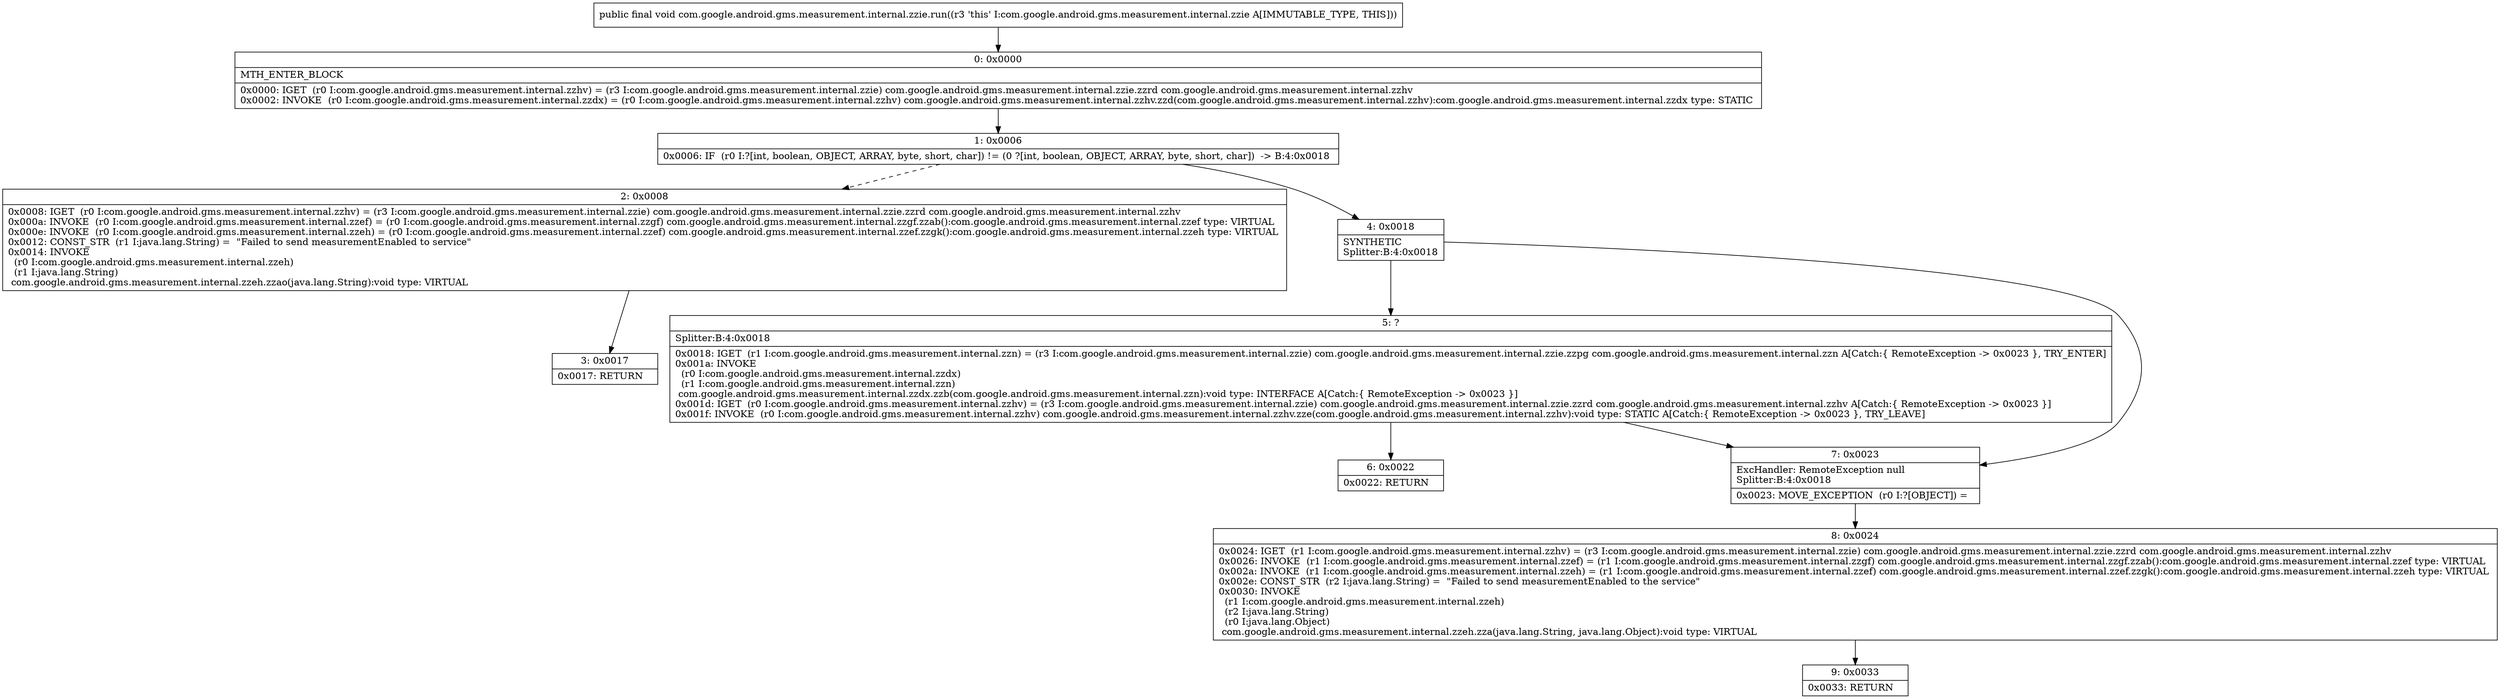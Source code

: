 digraph "CFG forcom.google.android.gms.measurement.internal.zzie.run()V" {
Node_0 [shape=record,label="{0\:\ 0x0000|MTH_ENTER_BLOCK\l|0x0000: IGET  (r0 I:com.google.android.gms.measurement.internal.zzhv) = (r3 I:com.google.android.gms.measurement.internal.zzie) com.google.android.gms.measurement.internal.zzie.zzrd com.google.android.gms.measurement.internal.zzhv \l0x0002: INVOKE  (r0 I:com.google.android.gms.measurement.internal.zzdx) = (r0 I:com.google.android.gms.measurement.internal.zzhv) com.google.android.gms.measurement.internal.zzhv.zzd(com.google.android.gms.measurement.internal.zzhv):com.google.android.gms.measurement.internal.zzdx type: STATIC \l}"];
Node_1 [shape=record,label="{1\:\ 0x0006|0x0006: IF  (r0 I:?[int, boolean, OBJECT, ARRAY, byte, short, char]) != (0 ?[int, boolean, OBJECT, ARRAY, byte, short, char])  \-\> B:4:0x0018 \l}"];
Node_2 [shape=record,label="{2\:\ 0x0008|0x0008: IGET  (r0 I:com.google.android.gms.measurement.internal.zzhv) = (r3 I:com.google.android.gms.measurement.internal.zzie) com.google.android.gms.measurement.internal.zzie.zzrd com.google.android.gms.measurement.internal.zzhv \l0x000a: INVOKE  (r0 I:com.google.android.gms.measurement.internal.zzef) = (r0 I:com.google.android.gms.measurement.internal.zzgf) com.google.android.gms.measurement.internal.zzgf.zzab():com.google.android.gms.measurement.internal.zzef type: VIRTUAL \l0x000e: INVOKE  (r0 I:com.google.android.gms.measurement.internal.zzeh) = (r0 I:com.google.android.gms.measurement.internal.zzef) com.google.android.gms.measurement.internal.zzef.zzgk():com.google.android.gms.measurement.internal.zzeh type: VIRTUAL \l0x0012: CONST_STR  (r1 I:java.lang.String) =  \"Failed to send measurementEnabled to service\" \l0x0014: INVOKE  \l  (r0 I:com.google.android.gms.measurement.internal.zzeh)\l  (r1 I:java.lang.String)\l com.google.android.gms.measurement.internal.zzeh.zzao(java.lang.String):void type: VIRTUAL \l}"];
Node_3 [shape=record,label="{3\:\ 0x0017|0x0017: RETURN   \l}"];
Node_4 [shape=record,label="{4\:\ 0x0018|SYNTHETIC\lSplitter:B:4:0x0018\l}"];
Node_5 [shape=record,label="{5\:\ ?|Splitter:B:4:0x0018\l|0x0018: IGET  (r1 I:com.google.android.gms.measurement.internal.zzn) = (r3 I:com.google.android.gms.measurement.internal.zzie) com.google.android.gms.measurement.internal.zzie.zzpg com.google.android.gms.measurement.internal.zzn A[Catch:\{ RemoteException \-\> 0x0023 \}, TRY_ENTER]\l0x001a: INVOKE  \l  (r0 I:com.google.android.gms.measurement.internal.zzdx)\l  (r1 I:com.google.android.gms.measurement.internal.zzn)\l com.google.android.gms.measurement.internal.zzdx.zzb(com.google.android.gms.measurement.internal.zzn):void type: INTERFACE A[Catch:\{ RemoteException \-\> 0x0023 \}]\l0x001d: IGET  (r0 I:com.google.android.gms.measurement.internal.zzhv) = (r3 I:com.google.android.gms.measurement.internal.zzie) com.google.android.gms.measurement.internal.zzie.zzrd com.google.android.gms.measurement.internal.zzhv A[Catch:\{ RemoteException \-\> 0x0023 \}]\l0x001f: INVOKE  (r0 I:com.google.android.gms.measurement.internal.zzhv) com.google.android.gms.measurement.internal.zzhv.zze(com.google.android.gms.measurement.internal.zzhv):void type: STATIC A[Catch:\{ RemoteException \-\> 0x0023 \}, TRY_LEAVE]\l}"];
Node_6 [shape=record,label="{6\:\ 0x0022|0x0022: RETURN   \l}"];
Node_7 [shape=record,label="{7\:\ 0x0023|ExcHandler: RemoteException null\lSplitter:B:4:0x0018\l|0x0023: MOVE_EXCEPTION  (r0 I:?[OBJECT]) =  \l}"];
Node_8 [shape=record,label="{8\:\ 0x0024|0x0024: IGET  (r1 I:com.google.android.gms.measurement.internal.zzhv) = (r3 I:com.google.android.gms.measurement.internal.zzie) com.google.android.gms.measurement.internal.zzie.zzrd com.google.android.gms.measurement.internal.zzhv \l0x0026: INVOKE  (r1 I:com.google.android.gms.measurement.internal.zzef) = (r1 I:com.google.android.gms.measurement.internal.zzgf) com.google.android.gms.measurement.internal.zzgf.zzab():com.google.android.gms.measurement.internal.zzef type: VIRTUAL \l0x002a: INVOKE  (r1 I:com.google.android.gms.measurement.internal.zzeh) = (r1 I:com.google.android.gms.measurement.internal.zzef) com.google.android.gms.measurement.internal.zzef.zzgk():com.google.android.gms.measurement.internal.zzeh type: VIRTUAL \l0x002e: CONST_STR  (r2 I:java.lang.String) =  \"Failed to send measurementEnabled to the service\" \l0x0030: INVOKE  \l  (r1 I:com.google.android.gms.measurement.internal.zzeh)\l  (r2 I:java.lang.String)\l  (r0 I:java.lang.Object)\l com.google.android.gms.measurement.internal.zzeh.zza(java.lang.String, java.lang.Object):void type: VIRTUAL \l}"];
Node_9 [shape=record,label="{9\:\ 0x0033|0x0033: RETURN   \l}"];
MethodNode[shape=record,label="{public final void com.google.android.gms.measurement.internal.zzie.run((r3 'this' I:com.google.android.gms.measurement.internal.zzie A[IMMUTABLE_TYPE, THIS])) }"];
MethodNode -> Node_0;
Node_0 -> Node_1;
Node_1 -> Node_2[style=dashed];
Node_1 -> Node_4;
Node_2 -> Node_3;
Node_4 -> Node_5;
Node_4 -> Node_7;
Node_5 -> Node_6;
Node_5 -> Node_7;
Node_7 -> Node_8;
Node_8 -> Node_9;
}

